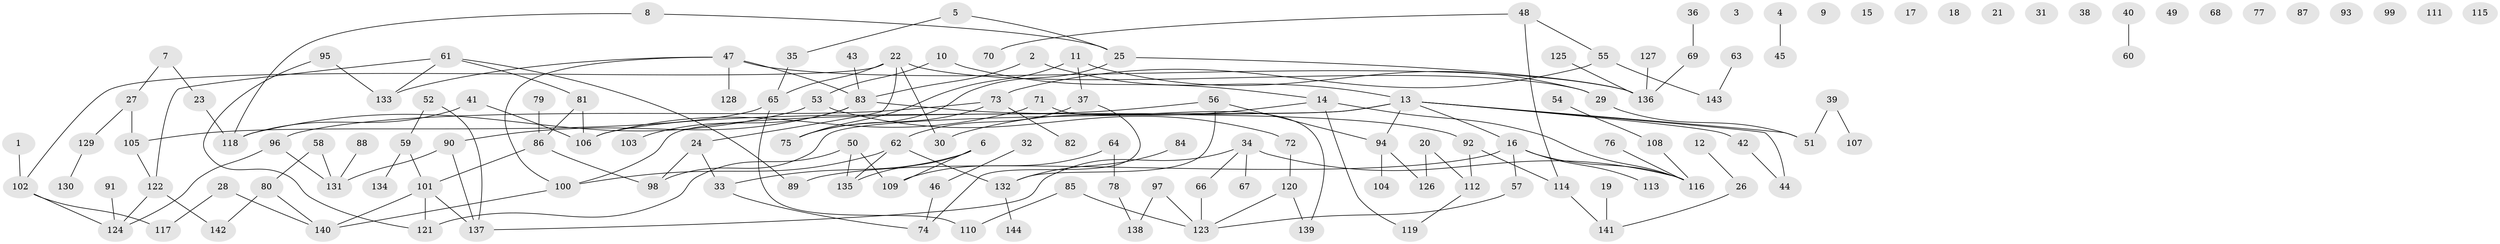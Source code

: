 // Generated by graph-tools (version 1.1) at 2025/33/03/09/25 02:33:32]
// undirected, 144 vertices, 163 edges
graph export_dot {
graph [start="1"]
  node [color=gray90,style=filled];
  1;
  2;
  3;
  4;
  5;
  6;
  7;
  8;
  9;
  10;
  11;
  12;
  13;
  14;
  15;
  16;
  17;
  18;
  19;
  20;
  21;
  22;
  23;
  24;
  25;
  26;
  27;
  28;
  29;
  30;
  31;
  32;
  33;
  34;
  35;
  36;
  37;
  38;
  39;
  40;
  41;
  42;
  43;
  44;
  45;
  46;
  47;
  48;
  49;
  50;
  51;
  52;
  53;
  54;
  55;
  56;
  57;
  58;
  59;
  60;
  61;
  62;
  63;
  64;
  65;
  66;
  67;
  68;
  69;
  70;
  71;
  72;
  73;
  74;
  75;
  76;
  77;
  78;
  79;
  80;
  81;
  82;
  83;
  84;
  85;
  86;
  87;
  88;
  89;
  90;
  91;
  92;
  93;
  94;
  95;
  96;
  97;
  98;
  99;
  100;
  101;
  102;
  103;
  104;
  105;
  106;
  107;
  108;
  109;
  110;
  111;
  112;
  113;
  114;
  115;
  116;
  117;
  118;
  119;
  120;
  121;
  122;
  123;
  124;
  125;
  126;
  127;
  128;
  129;
  130;
  131;
  132;
  133;
  134;
  135;
  136;
  137;
  138;
  139;
  140;
  141;
  142;
  143;
  144;
  1 -- 102;
  2 -- 13;
  2 -- 83;
  4 -- 45;
  5 -- 25;
  5 -- 35;
  6 -- 33;
  6 -- 109;
  6 -- 135;
  7 -- 23;
  7 -- 27;
  8 -- 25;
  8 -- 118;
  10 -- 14;
  10 -- 53;
  11 -- 29;
  11 -- 37;
  11 -- 75;
  12 -- 26;
  13 -- 16;
  13 -- 42;
  13 -- 44;
  13 -- 51;
  13 -- 94;
  13 -- 98;
  13 -- 100;
  14 -- 30;
  14 -- 116;
  14 -- 119;
  16 -- 57;
  16 -- 89;
  16 -- 113;
  16 -- 116;
  19 -- 141;
  20 -- 112;
  20 -- 126;
  22 -- 24;
  22 -- 29;
  22 -- 30;
  22 -- 65;
  22 -- 102;
  23 -- 118;
  24 -- 33;
  24 -- 98;
  25 -- 75;
  25 -- 136;
  26 -- 141;
  27 -- 105;
  27 -- 129;
  28 -- 117;
  28 -- 140;
  29 -- 51;
  32 -- 46;
  33 -- 74;
  34 -- 66;
  34 -- 67;
  34 -- 116;
  34 -- 137;
  35 -- 65;
  36 -- 69;
  37 -- 62;
  37 -- 74;
  39 -- 51;
  39 -- 107;
  40 -- 60;
  41 -- 106;
  41 -- 118;
  42 -- 44;
  43 -- 83;
  46 -- 74;
  47 -- 83;
  47 -- 100;
  47 -- 128;
  47 -- 133;
  47 -- 136;
  48 -- 55;
  48 -- 70;
  48 -- 114;
  50 -- 109;
  50 -- 121;
  50 -- 135;
  52 -- 59;
  52 -- 137;
  53 -- 72;
  53 -- 118;
  54 -- 108;
  55 -- 73;
  55 -- 143;
  56 -- 94;
  56 -- 106;
  56 -- 132;
  57 -- 123;
  58 -- 80;
  58 -- 131;
  59 -- 101;
  59 -- 134;
  61 -- 81;
  61 -- 89;
  61 -- 122;
  61 -- 133;
  62 -- 100;
  62 -- 132;
  62 -- 135;
  63 -- 143;
  64 -- 78;
  64 -- 109;
  65 -- 105;
  65 -- 110;
  66 -- 123;
  69 -- 136;
  71 -- 106;
  71 -- 139;
  72 -- 120;
  73 -- 75;
  73 -- 82;
  73 -- 96;
  76 -- 116;
  78 -- 138;
  79 -- 86;
  80 -- 140;
  80 -- 142;
  81 -- 86;
  81 -- 106;
  83 -- 90;
  83 -- 92;
  83 -- 103;
  84 -- 132;
  85 -- 110;
  85 -- 123;
  86 -- 98;
  86 -- 101;
  88 -- 131;
  90 -- 131;
  90 -- 137;
  91 -- 124;
  92 -- 112;
  92 -- 114;
  94 -- 104;
  94 -- 126;
  95 -- 121;
  95 -- 133;
  96 -- 124;
  96 -- 131;
  97 -- 123;
  97 -- 138;
  100 -- 140;
  101 -- 121;
  101 -- 137;
  101 -- 140;
  102 -- 117;
  102 -- 124;
  105 -- 122;
  108 -- 116;
  112 -- 119;
  114 -- 141;
  120 -- 123;
  120 -- 139;
  122 -- 124;
  122 -- 142;
  125 -- 136;
  127 -- 136;
  129 -- 130;
  132 -- 144;
}
